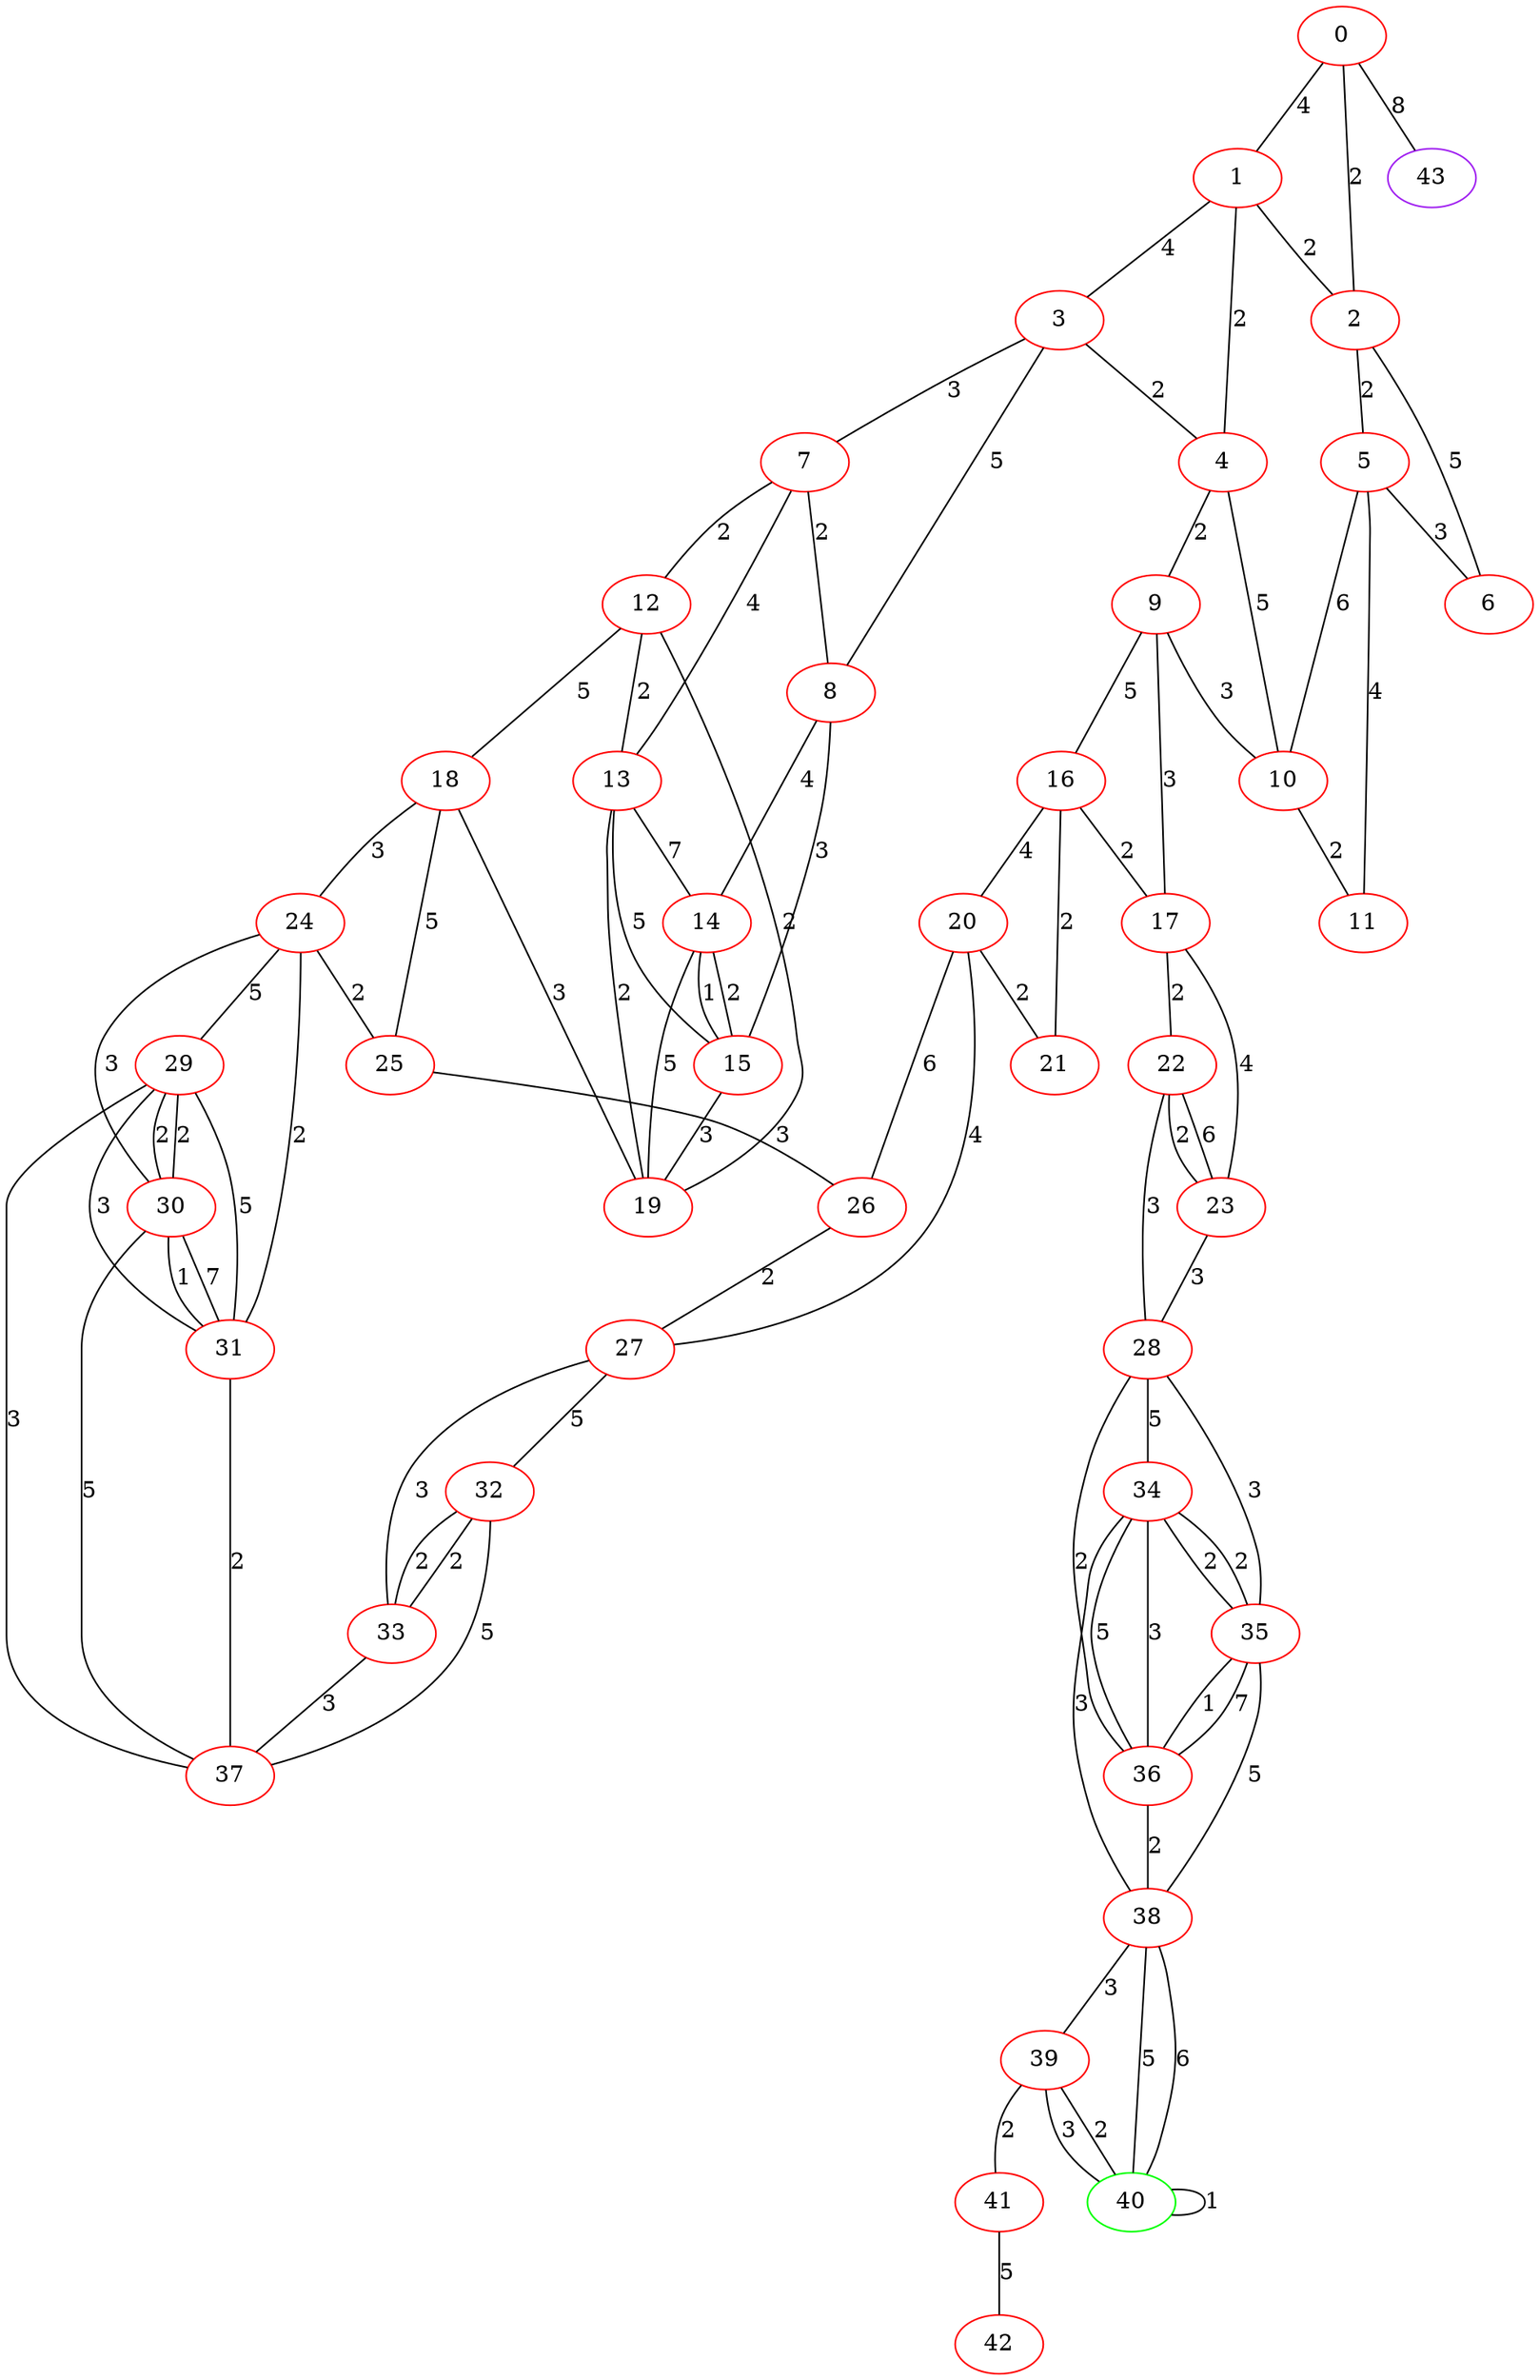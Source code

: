 graph "" {
0 [color=red, weight=1];
1 [color=red, weight=1];
2 [color=red, weight=1];
3 [color=red, weight=1];
4 [color=red, weight=1];
5 [color=red, weight=1];
6 [color=red, weight=1];
7 [color=red, weight=1];
8 [color=red, weight=1];
9 [color=red, weight=1];
10 [color=red, weight=1];
11 [color=red, weight=1];
12 [color=red, weight=1];
13 [color=red, weight=1];
14 [color=red, weight=1];
15 [color=red, weight=1];
16 [color=red, weight=1];
17 [color=red, weight=1];
18 [color=red, weight=1];
19 [color=red, weight=1];
20 [color=red, weight=1];
21 [color=red, weight=1];
22 [color=red, weight=1];
23 [color=red, weight=1];
24 [color=red, weight=1];
25 [color=red, weight=1];
26 [color=red, weight=1];
27 [color=red, weight=1];
28 [color=red, weight=1];
29 [color=red, weight=1];
30 [color=red, weight=1];
31 [color=red, weight=1];
32 [color=red, weight=1];
33 [color=red, weight=1];
34 [color=red, weight=1];
35 [color=red, weight=1];
36 [color=red, weight=1];
37 [color=red, weight=1];
38 [color=red, weight=1];
39 [color=red, weight=1];
40 [color=green, weight=2];
41 [color=red, weight=1];
42 [color=red, weight=1];
43 [color=purple, weight=4];
0 -- 1  [key=0, label=4];
0 -- 2  [key=0, label=2];
0 -- 43  [key=0, label=8];
1 -- 2  [key=0, label=2];
1 -- 3  [key=0, label=4];
1 -- 4  [key=0, label=2];
2 -- 5  [key=0, label=2];
2 -- 6  [key=0, label=5];
3 -- 8  [key=0, label=5];
3 -- 4  [key=0, label=2];
3 -- 7  [key=0, label=3];
4 -- 9  [key=0, label=2];
4 -- 10  [key=0, label=5];
5 -- 11  [key=0, label=4];
5 -- 10  [key=0, label=6];
5 -- 6  [key=0, label=3];
7 -- 8  [key=0, label=2];
7 -- 12  [key=0, label=2];
7 -- 13  [key=0, label=4];
8 -- 15  [key=0, label=3];
8 -- 14  [key=0, label=4];
9 -- 16  [key=0, label=5];
9 -- 17  [key=0, label=3];
9 -- 10  [key=0, label=3];
10 -- 11  [key=0, label=2];
12 -- 18  [key=0, label=5];
12 -- 19  [key=0, label=2];
12 -- 13  [key=0, label=2];
13 -- 19  [key=0, label=2];
13 -- 14  [key=0, label=7];
13 -- 15  [key=0, label=5];
14 -- 19  [key=0, label=5];
14 -- 15  [key=0, label=2];
14 -- 15  [key=1, label=1];
15 -- 19  [key=0, label=3];
16 -- 20  [key=0, label=4];
16 -- 21  [key=0, label=2];
16 -- 17  [key=0, label=2];
17 -- 22  [key=0, label=2];
17 -- 23  [key=0, label=4];
18 -- 24  [key=0, label=3];
18 -- 25  [key=0, label=5];
18 -- 19  [key=0, label=3];
20 -- 26  [key=0, label=6];
20 -- 27  [key=0, label=4];
20 -- 21  [key=0, label=2];
22 -- 28  [key=0, label=3];
22 -- 23  [key=0, label=6];
22 -- 23  [key=1, label=2];
23 -- 28  [key=0, label=3];
24 -- 25  [key=0, label=2];
24 -- 29  [key=0, label=5];
24 -- 30  [key=0, label=3];
24 -- 31  [key=0, label=2];
25 -- 26  [key=0, label=3];
26 -- 27  [key=0, label=2];
27 -- 32  [key=0, label=5];
27 -- 33  [key=0, label=3];
28 -- 34  [key=0, label=5];
28 -- 35  [key=0, label=3];
28 -- 36  [key=0, label=2];
29 -- 37  [key=0, label=3];
29 -- 30  [key=0, label=2];
29 -- 30  [key=1, label=2];
29 -- 31  [key=0, label=5];
29 -- 31  [key=1, label=3];
30 -- 37  [key=0, label=5];
30 -- 31  [key=0, label=7];
30 -- 31  [key=1, label=1];
31 -- 37  [key=0, label=2];
32 -- 33  [key=0, label=2];
32 -- 33  [key=1, label=2];
32 -- 37  [key=0, label=5];
33 -- 37  [key=0, label=3];
34 -- 35  [key=0, label=2];
34 -- 35  [key=1, label=2];
34 -- 36  [key=0, label=5];
34 -- 36  [key=1, label=3];
34 -- 38  [key=0, label=3];
35 -- 36  [key=0, label=7];
35 -- 36  [key=1, label=1];
35 -- 38  [key=0, label=5];
36 -- 38  [key=0, label=2];
38 -- 40  [key=0, label=5];
38 -- 40  [key=1, label=6];
38 -- 39  [key=0, label=3];
39 -- 40  [key=0, label=2];
39 -- 40  [key=1, label=3];
39 -- 41  [key=0, label=2];
40 -- 40  [key=0, label=1];
41 -- 42  [key=0, label=5];
}
